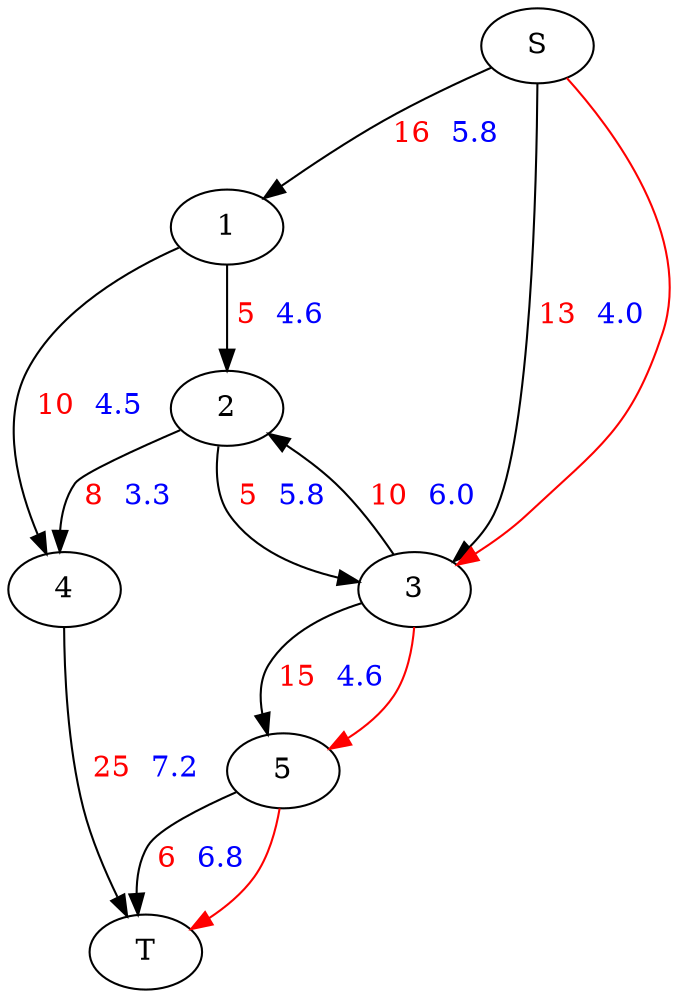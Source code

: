 // Linked List
digraph {
	S
	S -> 1 [label=<<font color="red"> 16 </font><font color="blue"> 5.8 </font>>]
	S -> 3 [label=<<font color="red"> 13 </font><font color="blue"> 4.0 </font>>]
	1
	1 -> 2 [label=<<font color="red"> 5 </font><font color="blue"> 4.6 </font>>]
	1 -> 4 [label=<<font color="red"> 10 </font><font color="blue"> 4.5 </font>>]
	2
	2 -> 3 [label=<<font color="red"> 5 </font><font color="blue"> 5.8 </font>>]
	2 -> 4 [label=<<font color="red"> 8 </font><font color="blue"> 3.3 </font>>]
	3
	3 -> 2 [label=<<font color="red"> 10 </font><font color="blue"> 6.0 </font>>]
	3 -> 5 [label=<<font color="red"> 15 </font><font color="blue"> 4.6 </font>>]
	4
	4 -> T [label=<<font color="red"> 25 </font><font color="blue"> 7.2 </font>>]
	5
	5 -> T [label=<<font color="red"> 6 </font><font color="blue"> 6.8 </font>>]
	5 -> T [color=red]
	3 -> 5 [color=red]
	S -> 3 [color=red]
}
